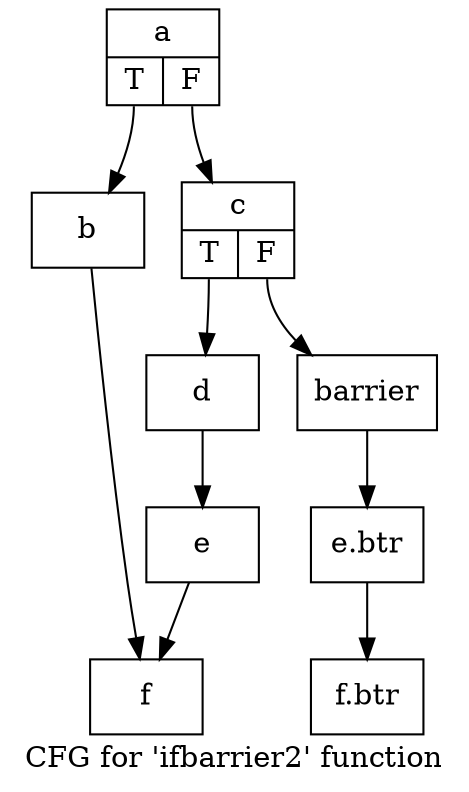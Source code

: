 digraph "CFG for 'ifbarrier2' function" {
	label="CFG for 'ifbarrier2' function";

	Node0x20ac2c0 [shape=record,label="{a|{<s0>T|<s1>F}}"];
	Node0x20ac2c0:s0 -> Node0x20ac320;
	Node0x20ac2c0:s1 -> Node0x20ac380;
	Node0x20ac320 [shape=record,label="{b}"];
	Node0x20ac320 -> Node0x20ab4a0;
	Node0x20ac380 [shape=record,label="{c|{<s0>T|<s1>F}}"];
	Node0x20ac380:s0 -> Node0x20ac3e0;
	Node0x20ac380:s1 -> Node0x20ac440;
	Node0x20ac3e0 [shape=record,label="{d}"];
	Node0x20ac3e0 -> Node0x20ac4a0;
	Node0x20ac440 [shape=record,label="{barrier}"];
	Node0x20ac440 -> Node0x20aedb0;
	Node0x20ac4a0 [shape=record,label="{e}"];
	Node0x20ac4a0 -> Node0x20ab4a0;
	Node0x20ab4a0 [shape=record,label="{f}"];
	Node0x20aed50 [shape=record,label="{f.btr}"];
	Node0x20aedb0 [shape=record,label="{e.btr}"];
	Node0x20aedb0 -> Node0x20aed50;
}
